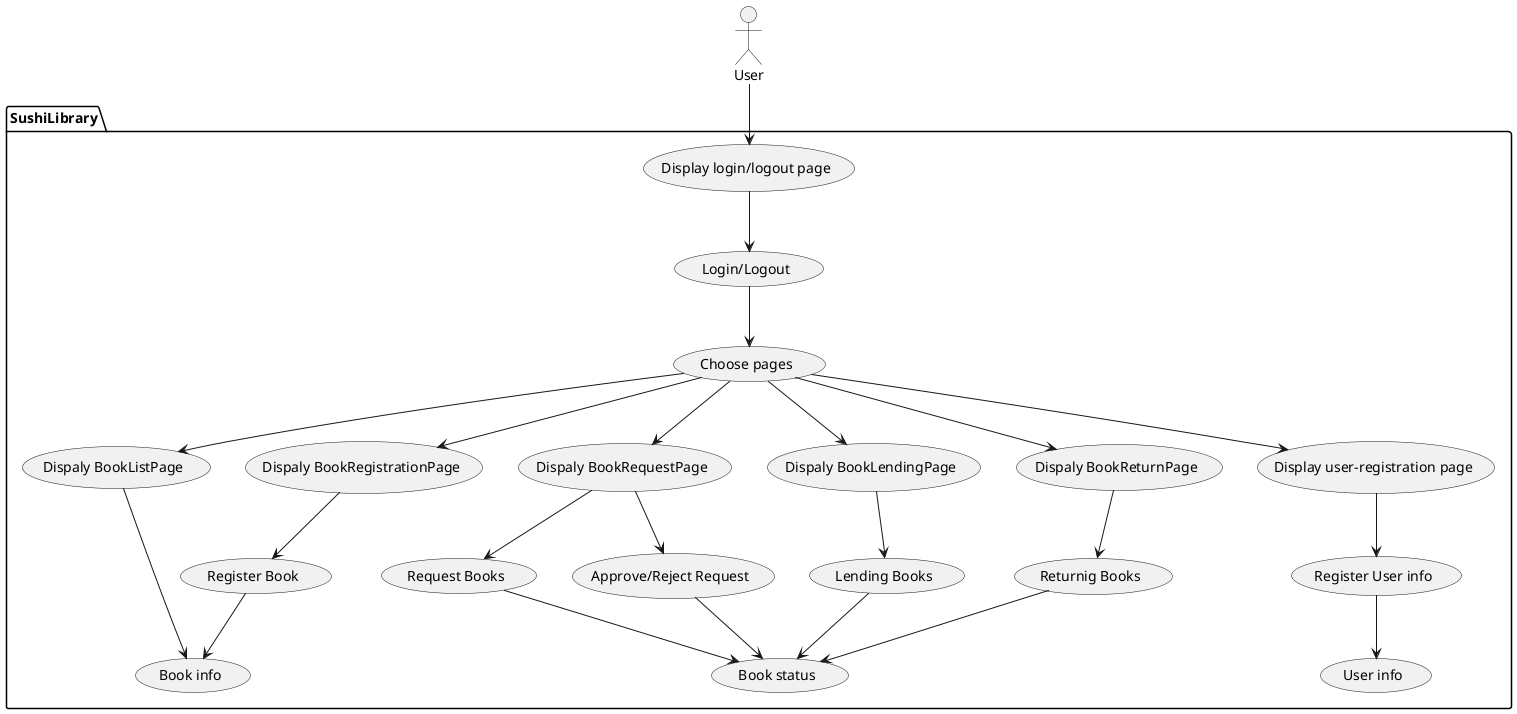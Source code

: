 @startuml

actor User


package SushiLibrary{
    "Choose pages" as (choose)

    "Dispaly BookListPage" as (DispBListP)
    "Dispaly BookRegistrationPage" as (DispBRegP)
    "Dispaly BookRequestPage" as (DispBReqP)
    "Dispaly BookLendingPage" as (DispBLendP)
    "Dispaly BookReturnPage" as (DispBRetP)
    "Display user-registration page" as (DispUserRegP)
    "Display login/logout page" as (DispLoginoutP)

    "Register User info" as (RegUser)

    "Register Book" as (RegB)
    "Lending Books" as (LendB)
    "Returnig Books" as (RetB)
    "Request Books" as (ReqB) 
    "Approve/Reject Request" as (AprvRejReq)

    "Login/Logout" as (Loginout)
    "Book info" as (Book)
    "User info" as (Userif)
    "Book status" as (Books)
}

User --> DispLoginoutP

Loginout --> choose
choose --> DispBListP
choose --> DispBRegP
choose --> DispBReqP
choose --> DispBLendP
choose --> DispBRetP
choose --> DispUserRegP


DispBRegP --> RegB
DispBLendP --> LendB
DispBRetP --> RetB
DispBReqP --> ReqB
DispBReqP --> AprvRejReq
DispUserRegP --> RegUser
DispLoginoutP --> Loginout

RegUser --> Userif
RegB --> Book
DispBListP --> Book

ReqB --> Books
AprvRejReq --> Books
LendB --> Books
RetB --> Books













@enduml
